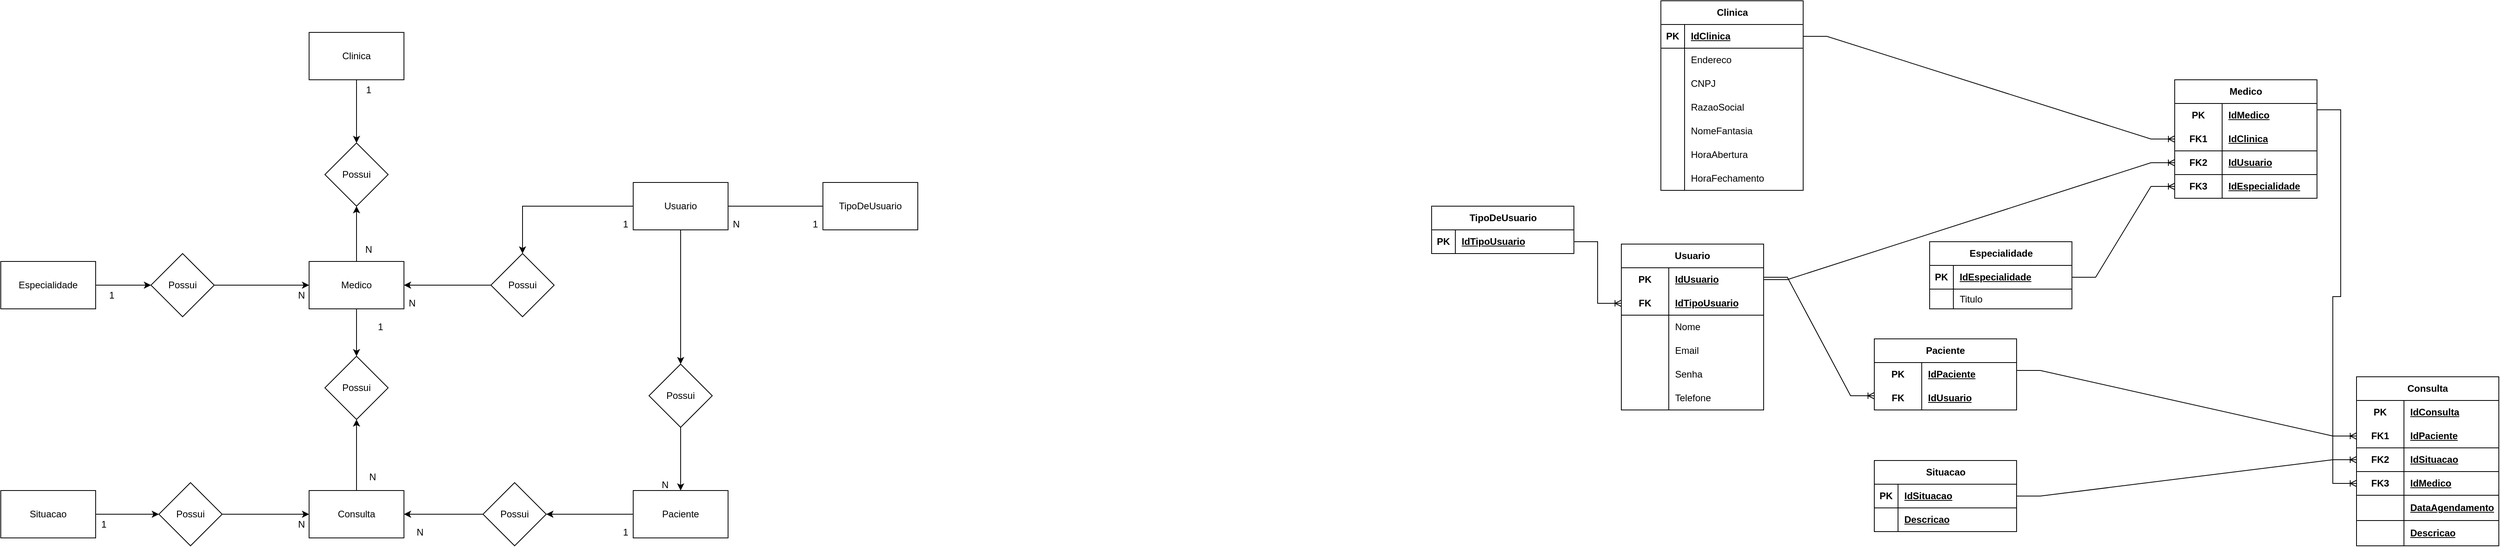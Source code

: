 <mxfile version="21.6.8" type="device">
  <diagram name="Página-1" id="VNXCp53UWridB91QBovh">
    <mxGraphModel dx="1687" dy="895" grid="1" gridSize="10" guides="1" tooltips="1" connect="1" arrows="1" fold="1" page="1" pageScale="1" pageWidth="827" pageHeight="1169" math="0" shadow="0">
      <root>
        <mxCell id="0" />
        <mxCell id="1" parent="0" />
        <mxCell id="LiAPjSz7Oa7GtezK7hAk-17" style="edgeStyle=orthogonalEdgeStyle;rounded=0;orthogonalLoop=1;jettySize=auto;html=1;" edge="1" parent="1" source="n6lKXKqL3dPFgMKUI4kF-1" target="LiAPjSz7Oa7GtezK7hAk-16">
          <mxGeometry relative="1" as="geometry" />
        </mxCell>
        <mxCell id="LiAPjSz7Oa7GtezK7hAk-52" value="" style="edgeStyle=orthogonalEdgeStyle;rounded=0;orthogonalLoop=1;jettySize=auto;html=1;" edge="1" parent="1" source="n6lKXKqL3dPFgMKUI4kF-1" target="LiAPjSz7Oa7GtezK7hAk-50">
          <mxGeometry relative="1" as="geometry" />
        </mxCell>
        <mxCell id="n6lKXKqL3dPFgMKUI4kF-1" value="Medico" style="rounded=0;whiteSpace=wrap;html=1;" parent="1" vertex="1">
          <mxGeometry x="390" y="350" width="120" height="60" as="geometry" />
        </mxCell>
        <mxCell id="LiAPjSz7Oa7GtezK7hAk-18" style="edgeStyle=orthogonalEdgeStyle;rounded=0;orthogonalLoop=1;jettySize=auto;html=1;entryX=0.5;entryY=1;entryDx=0;entryDy=0;" edge="1" parent="1" source="LiAPjSz7Oa7GtezK7hAk-1" target="LiAPjSz7Oa7GtezK7hAk-16">
          <mxGeometry relative="1" as="geometry" />
        </mxCell>
        <mxCell id="LiAPjSz7Oa7GtezK7hAk-1" value="Consulta" style="rounded=0;whiteSpace=wrap;html=1;" vertex="1" parent="1">
          <mxGeometry x="390" y="640" width="120" height="60" as="geometry" />
        </mxCell>
        <mxCell id="LiAPjSz7Oa7GtezK7hAk-33" style="edgeStyle=orthogonalEdgeStyle;rounded=0;orthogonalLoop=1;jettySize=auto;html=1;entryX=1;entryY=0.5;entryDx=0;entryDy=0;" edge="1" parent="1" source="LiAPjSz7Oa7GtezK7hAk-2" target="LiAPjSz7Oa7GtezK7hAk-32">
          <mxGeometry relative="1" as="geometry" />
        </mxCell>
        <mxCell id="LiAPjSz7Oa7GtezK7hAk-2" value="Paciente" style="rounded=0;whiteSpace=wrap;html=1;" vertex="1" parent="1">
          <mxGeometry x="800" y="640" width="120" height="60" as="geometry" />
        </mxCell>
        <mxCell id="LiAPjSz7Oa7GtezK7hAk-51" style="edgeStyle=orthogonalEdgeStyle;rounded=0;orthogonalLoop=1;jettySize=auto;html=1;" edge="1" parent="1" source="LiAPjSz7Oa7GtezK7hAk-11" target="LiAPjSz7Oa7GtezK7hAk-50">
          <mxGeometry relative="1" as="geometry" />
        </mxCell>
        <mxCell id="LiAPjSz7Oa7GtezK7hAk-11" value="Clinica" style="rounded=0;whiteSpace=wrap;html=1;" vertex="1" parent="1">
          <mxGeometry x="390" y="60" width="120" height="60" as="geometry" />
        </mxCell>
        <mxCell id="LiAPjSz7Oa7GtezK7hAk-36" value="" style="edgeStyle=orthogonalEdgeStyle;rounded=0;orthogonalLoop=1;jettySize=auto;html=1;" edge="1" parent="1" source="LiAPjSz7Oa7GtezK7hAk-12" target="LiAPjSz7Oa7GtezK7hAk-35">
          <mxGeometry relative="1" as="geometry" />
        </mxCell>
        <mxCell id="LiAPjSz7Oa7GtezK7hAk-43" style="edgeStyle=orthogonalEdgeStyle;rounded=0;orthogonalLoop=1;jettySize=auto;html=1;entryX=0.5;entryY=0;entryDx=0;entryDy=0;" edge="1" parent="1" source="LiAPjSz7Oa7GtezK7hAk-12" target="LiAPjSz7Oa7GtezK7hAk-41">
          <mxGeometry relative="1" as="geometry" />
        </mxCell>
        <mxCell id="LiAPjSz7Oa7GtezK7hAk-12" value="TipoDeUsuario" style="rounded=0;whiteSpace=wrap;html=1;" vertex="1" parent="1">
          <mxGeometry x="1040" y="250" width="120" height="60" as="geometry" />
        </mxCell>
        <mxCell id="LiAPjSz7Oa7GtezK7hAk-16" value="Possui" style="rhombus;whiteSpace=wrap;html=1;" vertex="1" parent="1">
          <mxGeometry x="410" y="470" width="80" height="80" as="geometry" />
        </mxCell>
        <mxCell id="LiAPjSz7Oa7GtezK7hAk-24" value="1" style="text;html=1;align=center;verticalAlign=middle;resizable=0;points=[];autosize=1;strokeColor=none;fillColor=none;" vertex="1" parent="1">
          <mxGeometry x="465" y="418" width="30" height="30" as="geometry" />
        </mxCell>
        <mxCell id="LiAPjSz7Oa7GtezK7hAk-25" value="N" style="text;html=1;align=center;verticalAlign=middle;resizable=0;points=[];autosize=1;strokeColor=none;fillColor=none;" vertex="1" parent="1">
          <mxGeometry x="455" y="608" width="30" height="30" as="geometry" />
        </mxCell>
        <mxCell id="LiAPjSz7Oa7GtezK7hAk-34" style="edgeStyle=orthogonalEdgeStyle;rounded=0;orthogonalLoop=1;jettySize=auto;html=1;entryX=1;entryY=0.5;entryDx=0;entryDy=0;" edge="1" parent="1" source="LiAPjSz7Oa7GtezK7hAk-32" target="LiAPjSz7Oa7GtezK7hAk-1">
          <mxGeometry relative="1" as="geometry" />
        </mxCell>
        <mxCell id="LiAPjSz7Oa7GtezK7hAk-32" value="Possui" style="rhombus;whiteSpace=wrap;html=1;" vertex="1" parent="1">
          <mxGeometry x="610" y="630" width="80" height="80" as="geometry" />
        </mxCell>
        <mxCell id="LiAPjSz7Oa7GtezK7hAk-37" value="" style="edgeStyle=orthogonalEdgeStyle;rounded=0;orthogonalLoop=1;jettySize=auto;html=1;" edge="1" parent="1" source="LiAPjSz7Oa7GtezK7hAk-35" target="n6lKXKqL3dPFgMKUI4kF-1">
          <mxGeometry relative="1" as="geometry" />
        </mxCell>
        <mxCell id="LiAPjSz7Oa7GtezK7hAk-35" value="Possui" style="rhombus;whiteSpace=wrap;html=1;" vertex="1" parent="1">
          <mxGeometry x="620" y="340" width="80" height="80" as="geometry" />
        </mxCell>
        <mxCell id="LiAPjSz7Oa7GtezK7hAk-39" value="N" style="text;html=1;align=center;verticalAlign=middle;resizable=0;points=[];autosize=1;strokeColor=none;fillColor=none;" vertex="1" parent="1">
          <mxGeometry x="505" y="388" width="30" height="30" as="geometry" />
        </mxCell>
        <mxCell id="LiAPjSz7Oa7GtezK7hAk-42" style="edgeStyle=orthogonalEdgeStyle;rounded=0;orthogonalLoop=1;jettySize=auto;html=1;" edge="1" parent="1" source="LiAPjSz7Oa7GtezK7hAk-41" target="LiAPjSz7Oa7GtezK7hAk-2">
          <mxGeometry relative="1" as="geometry" />
        </mxCell>
        <mxCell id="LiAPjSz7Oa7GtezK7hAk-41" value="Possui" style="rhombus;whiteSpace=wrap;html=1;" vertex="1" parent="1">
          <mxGeometry x="820" y="480" width="80" height="80" as="geometry" />
        </mxCell>
        <mxCell id="LiAPjSz7Oa7GtezK7hAk-45" value="N" style="text;html=1;align=center;verticalAlign=middle;resizable=0;points=[];autosize=1;strokeColor=none;fillColor=none;" vertex="1" parent="1">
          <mxGeometry x="825" y="618" width="30" height="30" as="geometry" />
        </mxCell>
        <mxCell id="LiAPjSz7Oa7GtezK7hAk-50" value="Possui" style="rhombus;whiteSpace=wrap;html=1;" vertex="1" parent="1">
          <mxGeometry x="410" y="200" width="80" height="80" as="geometry" />
        </mxCell>
        <mxCell id="LiAPjSz7Oa7GtezK7hAk-53" value="1" style="text;html=1;align=center;verticalAlign=middle;resizable=0;points=[];autosize=1;strokeColor=none;fillColor=none;" vertex="1" parent="1">
          <mxGeometry x="450" y="118" width="30" height="30" as="geometry" />
        </mxCell>
        <mxCell id="LiAPjSz7Oa7GtezK7hAk-54" value="N" style="text;html=1;align=center;verticalAlign=middle;resizable=0;points=[];autosize=1;strokeColor=none;fillColor=none;" vertex="1" parent="1">
          <mxGeometry x="450" y="320" width="30" height="30" as="geometry" />
        </mxCell>
        <mxCell id="LiAPjSz7Oa7GtezK7hAk-55" value="Usuario" style="rounded=0;whiteSpace=wrap;html=1;" vertex="1" parent="1">
          <mxGeometry x="800" y="250" width="120" height="60" as="geometry" />
        </mxCell>
        <mxCell id="LiAPjSz7Oa7GtezK7hAk-56" value="1" style="text;html=1;align=center;verticalAlign=middle;resizable=0;points=[];autosize=1;strokeColor=none;fillColor=none;" vertex="1" parent="1">
          <mxGeometry x="775" y="288" width="30" height="30" as="geometry" />
        </mxCell>
        <mxCell id="LiAPjSz7Oa7GtezK7hAk-57" value="1" style="text;html=1;align=center;verticalAlign=middle;resizable=0;points=[];autosize=1;strokeColor=none;fillColor=none;" vertex="1" parent="1">
          <mxGeometry x="1015" y="288" width="30" height="30" as="geometry" />
        </mxCell>
        <mxCell id="LiAPjSz7Oa7GtezK7hAk-58" value="N" style="text;html=1;align=center;verticalAlign=middle;resizable=0;points=[];autosize=1;strokeColor=none;fillColor=none;" vertex="1" parent="1">
          <mxGeometry x="915" y="288" width="30" height="30" as="geometry" />
        </mxCell>
        <mxCell id="LiAPjSz7Oa7GtezK7hAk-59" value="Clinica" style="shape=table;startSize=30;container=1;collapsible=1;childLayout=tableLayout;fixedRows=1;rowLines=0;fontStyle=1;align=center;resizeLast=1;html=1;" vertex="1" parent="1">
          <mxGeometry x="2100" y="20" width="180" height="240" as="geometry" />
        </mxCell>
        <mxCell id="LiAPjSz7Oa7GtezK7hAk-60" value="" style="shape=tableRow;horizontal=0;startSize=0;swimlaneHead=0;swimlaneBody=0;fillColor=none;collapsible=0;dropTarget=0;points=[[0,0.5],[1,0.5]];portConstraint=eastwest;top=0;left=0;right=0;bottom=1;" vertex="1" parent="LiAPjSz7Oa7GtezK7hAk-59">
          <mxGeometry y="30" width="180" height="30" as="geometry" />
        </mxCell>
        <mxCell id="LiAPjSz7Oa7GtezK7hAk-61" value="PK" style="shape=partialRectangle;connectable=0;fillColor=none;top=0;left=0;bottom=0;right=0;fontStyle=1;overflow=hidden;whiteSpace=wrap;html=1;" vertex="1" parent="LiAPjSz7Oa7GtezK7hAk-60">
          <mxGeometry width="30" height="30" as="geometry">
            <mxRectangle width="30" height="30" as="alternateBounds" />
          </mxGeometry>
        </mxCell>
        <mxCell id="LiAPjSz7Oa7GtezK7hAk-62" value="IdClinica" style="shape=partialRectangle;connectable=0;fillColor=none;top=0;left=0;bottom=0;right=0;align=left;spacingLeft=6;fontStyle=5;overflow=hidden;whiteSpace=wrap;html=1;" vertex="1" parent="LiAPjSz7Oa7GtezK7hAk-60">
          <mxGeometry x="30" width="150" height="30" as="geometry">
            <mxRectangle width="150" height="30" as="alternateBounds" />
          </mxGeometry>
        </mxCell>
        <mxCell id="LiAPjSz7Oa7GtezK7hAk-63" value="" style="shape=tableRow;horizontal=0;startSize=0;swimlaneHead=0;swimlaneBody=0;fillColor=none;collapsible=0;dropTarget=0;points=[[0,0.5],[1,0.5]];portConstraint=eastwest;top=0;left=0;right=0;bottom=0;" vertex="1" parent="LiAPjSz7Oa7GtezK7hAk-59">
          <mxGeometry y="60" width="180" height="30" as="geometry" />
        </mxCell>
        <mxCell id="LiAPjSz7Oa7GtezK7hAk-64" value="" style="shape=partialRectangle;connectable=0;fillColor=none;top=0;left=0;bottom=0;right=0;editable=1;overflow=hidden;whiteSpace=wrap;html=1;" vertex="1" parent="LiAPjSz7Oa7GtezK7hAk-63">
          <mxGeometry width="30" height="30" as="geometry">
            <mxRectangle width="30" height="30" as="alternateBounds" />
          </mxGeometry>
        </mxCell>
        <mxCell id="LiAPjSz7Oa7GtezK7hAk-65" value="Endereco" style="shape=partialRectangle;connectable=0;fillColor=none;top=0;left=0;bottom=0;right=0;align=left;spacingLeft=6;overflow=hidden;whiteSpace=wrap;html=1;" vertex="1" parent="LiAPjSz7Oa7GtezK7hAk-63">
          <mxGeometry x="30" width="150" height="30" as="geometry">
            <mxRectangle width="150" height="30" as="alternateBounds" />
          </mxGeometry>
        </mxCell>
        <mxCell id="LiAPjSz7Oa7GtezK7hAk-66" value="" style="shape=tableRow;horizontal=0;startSize=0;swimlaneHead=0;swimlaneBody=0;fillColor=none;collapsible=0;dropTarget=0;points=[[0,0.5],[1,0.5]];portConstraint=eastwest;top=0;left=0;right=0;bottom=0;" vertex="1" parent="LiAPjSz7Oa7GtezK7hAk-59">
          <mxGeometry y="90" width="180" height="30" as="geometry" />
        </mxCell>
        <mxCell id="LiAPjSz7Oa7GtezK7hAk-67" value="" style="shape=partialRectangle;connectable=0;fillColor=none;top=0;left=0;bottom=0;right=0;editable=1;overflow=hidden;whiteSpace=wrap;html=1;" vertex="1" parent="LiAPjSz7Oa7GtezK7hAk-66">
          <mxGeometry width="30" height="30" as="geometry">
            <mxRectangle width="30" height="30" as="alternateBounds" />
          </mxGeometry>
        </mxCell>
        <mxCell id="LiAPjSz7Oa7GtezK7hAk-68" value="CNPJ" style="shape=partialRectangle;connectable=0;fillColor=none;top=0;left=0;bottom=0;right=0;align=left;spacingLeft=6;overflow=hidden;whiteSpace=wrap;html=1;" vertex="1" parent="LiAPjSz7Oa7GtezK7hAk-66">
          <mxGeometry x="30" width="150" height="30" as="geometry">
            <mxRectangle width="150" height="30" as="alternateBounds" />
          </mxGeometry>
        </mxCell>
        <mxCell id="LiAPjSz7Oa7GtezK7hAk-69" value="" style="shape=tableRow;horizontal=0;startSize=0;swimlaneHead=0;swimlaneBody=0;fillColor=none;collapsible=0;dropTarget=0;points=[[0,0.5],[1,0.5]];portConstraint=eastwest;top=0;left=0;right=0;bottom=0;" vertex="1" parent="LiAPjSz7Oa7GtezK7hAk-59">
          <mxGeometry y="120" width="180" height="30" as="geometry" />
        </mxCell>
        <mxCell id="LiAPjSz7Oa7GtezK7hAk-70" value="" style="shape=partialRectangle;connectable=0;fillColor=none;top=0;left=0;bottom=0;right=0;editable=1;overflow=hidden;whiteSpace=wrap;html=1;" vertex="1" parent="LiAPjSz7Oa7GtezK7hAk-69">
          <mxGeometry width="30" height="30" as="geometry">
            <mxRectangle width="30" height="30" as="alternateBounds" />
          </mxGeometry>
        </mxCell>
        <mxCell id="LiAPjSz7Oa7GtezK7hAk-71" value="RazaoSocial" style="shape=partialRectangle;connectable=0;fillColor=none;top=0;left=0;bottom=0;right=0;align=left;spacingLeft=6;overflow=hidden;whiteSpace=wrap;html=1;" vertex="1" parent="LiAPjSz7Oa7GtezK7hAk-69">
          <mxGeometry x="30" width="150" height="30" as="geometry">
            <mxRectangle width="150" height="30" as="alternateBounds" />
          </mxGeometry>
        </mxCell>
        <mxCell id="LiAPjSz7Oa7GtezK7hAk-72" style="shape=tableRow;horizontal=0;startSize=0;swimlaneHead=0;swimlaneBody=0;fillColor=none;collapsible=0;dropTarget=0;points=[[0,0.5],[1,0.5]];portConstraint=eastwest;top=0;left=0;right=0;bottom=0;" vertex="1" parent="LiAPjSz7Oa7GtezK7hAk-59">
          <mxGeometry y="150" width="180" height="30" as="geometry" />
        </mxCell>
        <mxCell id="LiAPjSz7Oa7GtezK7hAk-73" style="shape=partialRectangle;connectable=0;fillColor=none;top=0;left=0;bottom=0;right=0;editable=1;overflow=hidden;whiteSpace=wrap;html=1;" vertex="1" parent="LiAPjSz7Oa7GtezK7hAk-72">
          <mxGeometry width="30" height="30" as="geometry">
            <mxRectangle width="30" height="30" as="alternateBounds" />
          </mxGeometry>
        </mxCell>
        <mxCell id="LiAPjSz7Oa7GtezK7hAk-74" value="NomeFantasia" style="shape=partialRectangle;connectable=0;fillColor=none;top=0;left=0;bottom=0;right=0;align=left;spacingLeft=6;overflow=hidden;whiteSpace=wrap;html=1;" vertex="1" parent="LiAPjSz7Oa7GtezK7hAk-72">
          <mxGeometry x="30" width="150" height="30" as="geometry">
            <mxRectangle width="150" height="30" as="alternateBounds" />
          </mxGeometry>
        </mxCell>
        <mxCell id="LiAPjSz7Oa7GtezK7hAk-141" style="shape=tableRow;horizontal=0;startSize=0;swimlaneHead=0;swimlaneBody=0;fillColor=none;collapsible=0;dropTarget=0;points=[[0,0.5],[1,0.5]];portConstraint=eastwest;top=0;left=0;right=0;bottom=0;" vertex="1" parent="LiAPjSz7Oa7GtezK7hAk-59">
          <mxGeometry y="180" width="180" height="30" as="geometry" />
        </mxCell>
        <mxCell id="LiAPjSz7Oa7GtezK7hAk-142" style="shape=partialRectangle;connectable=0;fillColor=none;top=0;left=0;bottom=0;right=0;editable=1;overflow=hidden;whiteSpace=wrap;html=1;" vertex="1" parent="LiAPjSz7Oa7GtezK7hAk-141">
          <mxGeometry width="30" height="30" as="geometry">
            <mxRectangle width="30" height="30" as="alternateBounds" />
          </mxGeometry>
        </mxCell>
        <mxCell id="LiAPjSz7Oa7GtezK7hAk-143" value="HoraAbertura" style="shape=partialRectangle;connectable=0;fillColor=none;top=0;left=0;bottom=0;right=0;align=left;spacingLeft=6;overflow=hidden;whiteSpace=wrap;html=1;" vertex="1" parent="LiAPjSz7Oa7GtezK7hAk-141">
          <mxGeometry x="30" width="150" height="30" as="geometry">
            <mxRectangle width="150" height="30" as="alternateBounds" />
          </mxGeometry>
        </mxCell>
        <mxCell id="LiAPjSz7Oa7GtezK7hAk-144" style="shape=tableRow;horizontal=0;startSize=0;swimlaneHead=0;swimlaneBody=0;fillColor=none;collapsible=0;dropTarget=0;points=[[0,0.5],[1,0.5]];portConstraint=eastwest;top=0;left=0;right=0;bottom=0;" vertex="1" parent="LiAPjSz7Oa7GtezK7hAk-59">
          <mxGeometry y="210" width="180" height="30" as="geometry" />
        </mxCell>
        <mxCell id="LiAPjSz7Oa7GtezK7hAk-145" style="shape=partialRectangle;connectable=0;fillColor=none;top=0;left=0;bottom=0;right=0;editable=1;overflow=hidden;whiteSpace=wrap;html=1;" vertex="1" parent="LiAPjSz7Oa7GtezK7hAk-144">
          <mxGeometry width="30" height="30" as="geometry">
            <mxRectangle width="30" height="30" as="alternateBounds" />
          </mxGeometry>
        </mxCell>
        <mxCell id="LiAPjSz7Oa7GtezK7hAk-146" value="HoraFechamento" style="shape=partialRectangle;connectable=0;fillColor=none;top=0;left=0;bottom=0;right=0;align=left;spacingLeft=6;overflow=hidden;whiteSpace=wrap;html=1;" vertex="1" parent="LiAPjSz7Oa7GtezK7hAk-144">
          <mxGeometry x="30" width="150" height="30" as="geometry">
            <mxRectangle width="150" height="30" as="alternateBounds" />
          </mxGeometry>
        </mxCell>
        <mxCell id="LiAPjSz7Oa7GtezK7hAk-75" value="" style="edgeStyle=entityRelationEdgeStyle;fontSize=12;html=1;endArrow=ERoneToMany;rounded=0;entryX=0;entryY=0.5;entryDx=0;entryDy=0;exitX=1;exitY=0.5;exitDx=0;exitDy=0;" edge="1" parent="1" source="LiAPjSz7Oa7GtezK7hAk-60" target="LiAPjSz7Oa7GtezK7hAk-93">
          <mxGeometry width="100" height="100" relative="1" as="geometry">
            <mxPoint x="2270" y="290" as="sourcePoint" />
            <mxPoint x="2370" y="190" as="targetPoint" />
          </mxGeometry>
        </mxCell>
        <mxCell id="LiAPjSz7Oa7GtezK7hAk-89" value="Medico" style="shape=table;startSize=30;container=1;collapsible=1;childLayout=tableLayout;fixedRows=1;rowLines=0;fontStyle=1;align=center;resizeLast=1;html=1;whiteSpace=wrap;" vertex="1" parent="1">
          <mxGeometry x="2750" y="120" width="180" height="150" as="geometry" />
        </mxCell>
        <mxCell id="LiAPjSz7Oa7GtezK7hAk-90" value="" style="shape=tableRow;horizontal=0;startSize=0;swimlaneHead=0;swimlaneBody=0;fillColor=none;collapsible=0;dropTarget=0;points=[[0,0.5],[1,0.5]];portConstraint=eastwest;top=0;left=0;right=0;bottom=0;html=1;" vertex="1" parent="LiAPjSz7Oa7GtezK7hAk-89">
          <mxGeometry y="30" width="180" height="30" as="geometry" />
        </mxCell>
        <mxCell id="LiAPjSz7Oa7GtezK7hAk-91" value="PK" style="shape=partialRectangle;connectable=0;fillColor=none;top=0;left=0;bottom=0;right=0;fontStyle=1;overflow=hidden;html=1;whiteSpace=wrap;" vertex="1" parent="LiAPjSz7Oa7GtezK7hAk-90">
          <mxGeometry width="60" height="30" as="geometry">
            <mxRectangle width="60" height="30" as="alternateBounds" />
          </mxGeometry>
        </mxCell>
        <mxCell id="LiAPjSz7Oa7GtezK7hAk-92" value="IdMedico" style="shape=partialRectangle;connectable=0;fillColor=none;top=0;left=0;bottom=0;right=0;align=left;spacingLeft=6;fontStyle=5;overflow=hidden;html=1;whiteSpace=wrap;" vertex="1" parent="LiAPjSz7Oa7GtezK7hAk-90">
          <mxGeometry x="60" width="120" height="30" as="geometry">
            <mxRectangle width="120" height="30" as="alternateBounds" />
          </mxGeometry>
        </mxCell>
        <mxCell id="LiAPjSz7Oa7GtezK7hAk-93" value="" style="shape=tableRow;horizontal=0;startSize=0;swimlaneHead=0;swimlaneBody=0;fillColor=none;collapsible=0;dropTarget=0;points=[[0,0.5],[1,0.5]];portConstraint=eastwest;top=0;left=0;right=0;bottom=1;html=1;" vertex="1" parent="LiAPjSz7Oa7GtezK7hAk-89">
          <mxGeometry y="60" width="180" height="30" as="geometry" />
        </mxCell>
        <mxCell id="LiAPjSz7Oa7GtezK7hAk-94" value="FK1" style="shape=partialRectangle;connectable=0;fillColor=none;top=0;left=0;bottom=0;right=0;fontStyle=1;overflow=hidden;html=1;whiteSpace=wrap;" vertex="1" parent="LiAPjSz7Oa7GtezK7hAk-93">
          <mxGeometry width="60" height="30" as="geometry">
            <mxRectangle width="60" height="30" as="alternateBounds" />
          </mxGeometry>
        </mxCell>
        <mxCell id="LiAPjSz7Oa7GtezK7hAk-95" value="IdClinica" style="shape=partialRectangle;connectable=0;fillColor=none;top=0;left=0;bottom=0;right=0;align=left;spacingLeft=6;fontStyle=5;overflow=hidden;html=1;whiteSpace=wrap;" vertex="1" parent="LiAPjSz7Oa7GtezK7hAk-93">
          <mxGeometry x="60" width="120" height="30" as="geometry">
            <mxRectangle width="120" height="30" as="alternateBounds" />
          </mxGeometry>
        </mxCell>
        <mxCell id="LiAPjSz7Oa7GtezK7hAk-153" style="shape=tableRow;horizontal=0;startSize=0;swimlaneHead=0;swimlaneBody=0;fillColor=none;collapsible=0;dropTarget=0;points=[[0,0.5],[1,0.5]];portConstraint=eastwest;top=0;left=0;right=0;bottom=1;html=1;" vertex="1" parent="LiAPjSz7Oa7GtezK7hAk-89">
          <mxGeometry y="90" width="180" height="30" as="geometry" />
        </mxCell>
        <mxCell id="LiAPjSz7Oa7GtezK7hAk-154" value="FK2" style="shape=partialRectangle;connectable=0;fillColor=none;top=0;left=0;bottom=0;right=0;fontStyle=1;overflow=hidden;html=1;whiteSpace=wrap;" vertex="1" parent="LiAPjSz7Oa7GtezK7hAk-153">
          <mxGeometry width="60" height="30" as="geometry">
            <mxRectangle width="60" height="30" as="alternateBounds" />
          </mxGeometry>
        </mxCell>
        <mxCell id="LiAPjSz7Oa7GtezK7hAk-155" value="IdUsuario" style="shape=partialRectangle;connectable=0;fillColor=none;top=0;left=0;bottom=0;right=0;align=left;spacingLeft=6;fontStyle=5;overflow=hidden;html=1;whiteSpace=wrap;" vertex="1" parent="LiAPjSz7Oa7GtezK7hAk-153">
          <mxGeometry x="60" width="120" height="30" as="geometry">
            <mxRectangle width="120" height="30" as="alternateBounds" />
          </mxGeometry>
        </mxCell>
        <mxCell id="LiAPjSz7Oa7GtezK7hAk-196" style="shape=tableRow;horizontal=0;startSize=0;swimlaneHead=0;swimlaneBody=0;fillColor=none;collapsible=0;dropTarget=0;points=[[0,0.5],[1,0.5]];portConstraint=eastwest;top=0;left=0;right=0;bottom=1;html=1;" vertex="1" parent="LiAPjSz7Oa7GtezK7hAk-89">
          <mxGeometry y="120" width="180" height="30" as="geometry" />
        </mxCell>
        <mxCell id="LiAPjSz7Oa7GtezK7hAk-197" value="FK3" style="shape=partialRectangle;connectable=0;fillColor=none;top=0;left=0;bottom=0;right=0;fontStyle=1;overflow=hidden;html=1;whiteSpace=wrap;" vertex="1" parent="LiAPjSz7Oa7GtezK7hAk-196">
          <mxGeometry width="60" height="30" as="geometry">
            <mxRectangle width="60" height="30" as="alternateBounds" />
          </mxGeometry>
        </mxCell>
        <mxCell id="LiAPjSz7Oa7GtezK7hAk-198" value="IdEspecialidade" style="shape=partialRectangle;connectable=0;fillColor=none;top=0;left=0;bottom=0;right=0;align=left;spacingLeft=6;fontStyle=5;overflow=hidden;html=1;whiteSpace=wrap;" vertex="1" parent="LiAPjSz7Oa7GtezK7hAk-196">
          <mxGeometry x="60" width="120" height="30" as="geometry">
            <mxRectangle width="120" height="30" as="alternateBounds" />
          </mxGeometry>
        </mxCell>
        <mxCell id="LiAPjSz7Oa7GtezK7hAk-105" style="edgeStyle=orthogonalEdgeStyle;rounded=0;orthogonalLoop=1;jettySize=auto;html=1;" edge="1" parent="1" source="LiAPjSz7Oa7GtezK7hAk-103" target="LiAPjSz7Oa7GtezK7hAk-104">
          <mxGeometry relative="1" as="geometry" />
        </mxCell>
        <mxCell id="LiAPjSz7Oa7GtezK7hAk-103" value="Especialidade" style="rounded=0;whiteSpace=wrap;html=1;" vertex="1" parent="1">
          <mxGeometry y="350" width="120" height="60" as="geometry" />
        </mxCell>
        <mxCell id="LiAPjSz7Oa7GtezK7hAk-106" style="edgeStyle=orthogonalEdgeStyle;rounded=0;orthogonalLoop=1;jettySize=auto;html=1;" edge="1" parent="1" source="LiAPjSz7Oa7GtezK7hAk-104" target="n6lKXKqL3dPFgMKUI4kF-1">
          <mxGeometry relative="1" as="geometry" />
        </mxCell>
        <mxCell id="LiAPjSz7Oa7GtezK7hAk-104" value="Possui" style="rhombus;whiteSpace=wrap;html=1;" vertex="1" parent="1">
          <mxGeometry x="190" y="340" width="80" height="80" as="geometry" />
        </mxCell>
        <mxCell id="LiAPjSz7Oa7GtezK7hAk-107" value="1" style="text;html=1;align=center;verticalAlign=middle;resizable=0;points=[];autosize=1;strokeColor=none;fillColor=none;" vertex="1" parent="1">
          <mxGeometry x="125" y="378" width="30" height="30" as="geometry" />
        </mxCell>
        <mxCell id="LiAPjSz7Oa7GtezK7hAk-108" value="N" style="text;html=1;align=center;verticalAlign=middle;resizable=0;points=[];autosize=1;strokeColor=none;fillColor=none;" vertex="1" parent="1">
          <mxGeometry x="365" y="378" width="30" height="30" as="geometry" />
        </mxCell>
        <mxCell id="LiAPjSz7Oa7GtezK7hAk-111" style="edgeStyle=orthogonalEdgeStyle;rounded=0;orthogonalLoop=1;jettySize=auto;html=1;" edge="1" parent="1" source="LiAPjSz7Oa7GtezK7hAk-109" target="LiAPjSz7Oa7GtezK7hAk-110">
          <mxGeometry relative="1" as="geometry" />
        </mxCell>
        <mxCell id="LiAPjSz7Oa7GtezK7hAk-109" value="Situacao" style="rounded=0;whiteSpace=wrap;html=1;" vertex="1" parent="1">
          <mxGeometry y="640" width="120" height="60" as="geometry" />
        </mxCell>
        <mxCell id="LiAPjSz7Oa7GtezK7hAk-112" style="edgeStyle=orthogonalEdgeStyle;rounded=0;orthogonalLoop=1;jettySize=auto;html=1;" edge="1" parent="1" source="LiAPjSz7Oa7GtezK7hAk-110" target="LiAPjSz7Oa7GtezK7hAk-1">
          <mxGeometry relative="1" as="geometry" />
        </mxCell>
        <mxCell id="LiAPjSz7Oa7GtezK7hAk-110" value="Possui" style="rhombus;whiteSpace=wrap;html=1;" vertex="1" parent="1">
          <mxGeometry x="200" y="630" width="80" height="80" as="geometry" />
        </mxCell>
        <mxCell id="LiAPjSz7Oa7GtezK7hAk-113" value="N" style="text;html=1;align=center;verticalAlign=middle;resizable=0;points=[];autosize=1;strokeColor=none;fillColor=none;" vertex="1" parent="1">
          <mxGeometry x="365" y="668" width="30" height="30" as="geometry" />
        </mxCell>
        <mxCell id="LiAPjSz7Oa7GtezK7hAk-114" value="1" style="text;html=1;align=center;verticalAlign=middle;resizable=0;points=[];autosize=1;strokeColor=none;fillColor=none;" vertex="1" parent="1">
          <mxGeometry x="115" y="668" width="30" height="30" as="geometry" />
        </mxCell>
        <mxCell id="LiAPjSz7Oa7GtezK7hAk-115" value="TipoDeUsuario" style="shape=table;startSize=30;container=1;collapsible=1;childLayout=tableLayout;fixedRows=1;rowLines=0;fontStyle=1;align=center;resizeLast=1;html=1;" vertex="1" parent="1">
          <mxGeometry x="1810" y="280" width="180" height="60" as="geometry" />
        </mxCell>
        <mxCell id="LiAPjSz7Oa7GtezK7hAk-116" value="" style="shape=tableRow;horizontal=0;startSize=0;swimlaneHead=0;swimlaneBody=0;fillColor=none;collapsible=0;dropTarget=0;points=[[0,0.5],[1,0.5]];portConstraint=eastwest;top=0;left=0;right=0;bottom=1;" vertex="1" parent="LiAPjSz7Oa7GtezK7hAk-115">
          <mxGeometry y="30" width="180" height="30" as="geometry" />
        </mxCell>
        <mxCell id="LiAPjSz7Oa7GtezK7hAk-117" value="PK" style="shape=partialRectangle;connectable=0;fillColor=none;top=0;left=0;bottom=0;right=0;fontStyle=1;overflow=hidden;whiteSpace=wrap;html=1;" vertex="1" parent="LiAPjSz7Oa7GtezK7hAk-116">
          <mxGeometry width="30" height="30" as="geometry">
            <mxRectangle width="30" height="30" as="alternateBounds" />
          </mxGeometry>
        </mxCell>
        <mxCell id="LiAPjSz7Oa7GtezK7hAk-118" value="IdTipoUsuario" style="shape=partialRectangle;connectable=0;fillColor=none;top=0;left=0;bottom=0;right=0;align=left;spacingLeft=6;fontStyle=5;overflow=hidden;whiteSpace=wrap;html=1;" vertex="1" parent="LiAPjSz7Oa7GtezK7hAk-116">
          <mxGeometry x="30" width="150" height="30" as="geometry">
            <mxRectangle width="150" height="30" as="alternateBounds" />
          </mxGeometry>
        </mxCell>
        <mxCell id="LiAPjSz7Oa7GtezK7hAk-128" value="Usuario" style="shape=table;startSize=30;container=1;collapsible=1;childLayout=tableLayout;fixedRows=1;rowLines=0;fontStyle=1;align=center;resizeLast=1;html=1;whiteSpace=wrap;" vertex="1" parent="1">
          <mxGeometry x="2050" y="328" width="180" height="210" as="geometry" />
        </mxCell>
        <mxCell id="LiAPjSz7Oa7GtezK7hAk-129" value="" style="shape=tableRow;horizontal=0;startSize=0;swimlaneHead=0;swimlaneBody=0;fillColor=none;collapsible=0;dropTarget=0;points=[[0,0.5],[1,0.5]];portConstraint=eastwest;top=0;left=0;right=0;bottom=0;html=1;" vertex="1" parent="LiAPjSz7Oa7GtezK7hAk-128">
          <mxGeometry y="30" width="180" height="30" as="geometry" />
        </mxCell>
        <mxCell id="LiAPjSz7Oa7GtezK7hAk-130" value="PK" style="shape=partialRectangle;connectable=0;fillColor=none;top=0;left=0;bottom=0;right=0;fontStyle=1;overflow=hidden;html=1;whiteSpace=wrap;" vertex="1" parent="LiAPjSz7Oa7GtezK7hAk-129">
          <mxGeometry width="60" height="30" as="geometry">
            <mxRectangle width="60" height="30" as="alternateBounds" />
          </mxGeometry>
        </mxCell>
        <mxCell id="LiAPjSz7Oa7GtezK7hAk-131" value="IdUsuario" style="shape=partialRectangle;connectable=0;fillColor=none;top=0;left=0;bottom=0;right=0;align=left;spacingLeft=6;fontStyle=5;overflow=hidden;html=1;whiteSpace=wrap;" vertex="1" parent="LiAPjSz7Oa7GtezK7hAk-129">
          <mxGeometry x="60" width="120" height="30" as="geometry">
            <mxRectangle width="120" height="30" as="alternateBounds" />
          </mxGeometry>
        </mxCell>
        <mxCell id="LiAPjSz7Oa7GtezK7hAk-132" value="" style="shape=tableRow;horizontal=0;startSize=0;swimlaneHead=0;swimlaneBody=0;fillColor=none;collapsible=0;dropTarget=0;points=[[0,0.5],[1,0.5]];portConstraint=eastwest;top=0;left=0;right=0;bottom=1;html=1;" vertex="1" parent="LiAPjSz7Oa7GtezK7hAk-128">
          <mxGeometry y="60" width="180" height="30" as="geometry" />
        </mxCell>
        <mxCell id="LiAPjSz7Oa7GtezK7hAk-133" value="FK" style="shape=partialRectangle;connectable=0;fillColor=none;top=0;left=0;bottom=0;right=0;fontStyle=1;overflow=hidden;html=1;whiteSpace=wrap;" vertex="1" parent="LiAPjSz7Oa7GtezK7hAk-132">
          <mxGeometry width="60" height="30" as="geometry">
            <mxRectangle width="60" height="30" as="alternateBounds" />
          </mxGeometry>
        </mxCell>
        <mxCell id="LiAPjSz7Oa7GtezK7hAk-134" value="IdTipoUsuario" style="shape=partialRectangle;connectable=0;fillColor=none;top=0;left=0;bottom=0;right=0;align=left;spacingLeft=6;fontStyle=5;overflow=hidden;html=1;whiteSpace=wrap;" vertex="1" parent="LiAPjSz7Oa7GtezK7hAk-132">
          <mxGeometry x="60" width="120" height="30" as="geometry">
            <mxRectangle width="120" height="30" as="alternateBounds" />
          </mxGeometry>
        </mxCell>
        <mxCell id="LiAPjSz7Oa7GtezK7hAk-135" value="" style="shape=tableRow;horizontal=0;startSize=0;swimlaneHead=0;swimlaneBody=0;fillColor=none;collapsible=0;dropTarget=0;points=[[0,0.5],[1,0.5]];portConstraint=eastwest;top=0;left=0;right=0;bottom=0;html=1;" vertex="1" parent="LiAPjSz7Oa7GtezK7hAk-128">
          <mxGeometry y="90" width="180" height="30" as="geometry" />
        </mxCell>
        <mxCell id="LiAPjSz7Oa7GtezK7hAk-136" value="" style="shape=partialRectangle;connectable=0;fillColor=none;top=0;left=0;bottom=0;right=0;editable=1;overflow=hidden;html=1;whiteSpace=wrap;" vertex="1" parent="LiAPjSz7Oa7GtezK7hAk-135">
          <mxGeometry width="60" height="30" as="geometry">
            <mxRectangle width="60" height="30" as="alternateBounds" />
          </mxGeometry>
        </mxCell>
        <mxCell id="LiAPjSz7Oa7GtezK7hAk-137" value="Nome" style="shape=partialRectangle;connectable=0;fillColor=none;top=0;left=0;bottom=0;right=0;align=left;spacingLeft=6;overflow=hidden;html=1;whiteSpace=wrap;" vertex="1" parent="LiAPjSz7Oa7GtezK7hAk-135">
          <mxGeometry x="60" width="120" height="30" as="geometry">
            <mxRectangle width="120" height="30" as="alternateBounds" />
          </mxGeometry>
        </mxCell>
        <mxCell id="LiAPjSz7Oa7GtezK7hAk-266" style="shape=tableRow;horizontal=0;startSize=0;swimlaneHead=0;swimlaneBody=0;fillColor=none;collapsible=0;dropTarget=0;points=[[0,0.5],[1,0.5]];portConstraint=eastwest;top=0;left=0;right=0;bottom=0;html=1;" vertex="1" parent="LiAPjSz7Oa7GtezK7hAk-128">
          <mxGeometry y="120" width="180" height="30" as="geometry" />
        </mxCell>
        <mxCell id="LiAPjSz7Oa7GtezK7hAk-267" style="shape=partialRectangle;connectable=0;fillColor=none;top=0;left=0;bottom=0;right=0;editable=1;overflow=hidden;html=1;whiteSpace=wrap;" vertex="1" parent="LiAPjSz7Oa7GtezK7hAk-266">
          <mxGeometry width="60" height="30" as="geometry">
            <mxRectangle width="60" height="30" as="alternateBounds" />
          </mxGeometry>
        </mxCell>
        <mxCell id="LiAPjSz7Oa7GtezK7hAk-268" value="Email" style="shape=partialRectangle;connectable=0;fillColor=none;top=0;left=0;bottom=0;right=0;align=left;spacingLeft=6;overflow=hidden;html=1;whiteSpace=wrap;" vertex="1" parent="LiAPjSz7Oa7GtezK7hAk-266">
          <mxGeometry x="60" width="120" height="30" as="geometry">
            <mxRectangle width="120" height="30" as="alternateBounds" />
          </mxGeometry>
        </mxCell>
        <mxCell id="LiAPjSz7Oa7GtezK7hAk-269" style="shape=tableRow;horizontal=0;startSize=0;swimlaneHead=0;swimlaneBody=0;fillColor=none;collapsible=0;dropTarget=0;points=[[0,0.5],[1,0.5]];portConstraint=eastwest;top=0;left=0;right=0;bottom=0;html=1;" vertex="1" parent="LiAPjSz7Oa7GtezK7hAk-128">
          <mxGeometry y="150" width="180" height="30" as="geometry" />
        </mxCell>
        <mxCell id="LiAPjSz7Oa7GtezK7hAk-270" style="shape=partialRectangle;connectable=0;fillColor=none;top=0;left=0;bottom=0;right=0;editable=1;overflow=hidden;html=1;whiteSpace=wrap;" vertex="1" parent="LiAPjSz7Oa7GtezK7hAk-269">
          <mxGeometry width="60" height="30" as="geometry">
            <mxRectangle width="60" height="30" as="alternateBounds" />
          </mxGeometry>
        </mxCell>
        <mxCell id="LiAPjSz7Oa7GtezK7hAk-271" value="Senha" style="shape=partialRectangle;connectable=0;fillColor=none;top=0;left=0;bottom=0;right=0;align=left;spacingLeft=6;overflow=hidden;html=1;whiteSpace=wrap;" vertex="1" parent="LiAPjSz7Oa7GtezK7hAk-269">
          <mxGeometry x="60" width="120" height="30" as="geometry">
            <mxRectangle width="120" height="30" as="alternateBounds" />
          </mxGeometry>
        </mxCell>
        <mxCell id="LiAPjSz7Oa7GtezK7hAk-272" style="shape=tableRow;horizontal=0;startSize=0;swimlaneHead=0;swimlaneBody=0;fillColor=none;collapsible=0;dropTarget=0;points=[[0,0.5],[1,0.5]];portConstraint=eastwest;top=0;left=0;right=0;bottom=0;html=1;" vertex="1" parent="LiAPjSz7Oa7GtezK7hAk-128">
          <mxGeometry y="180" width="180" height="30" as="geometry" />
        </mxCell>
        <mxCell id="LiAPjSz7Oa7GtezK7hAk-273" style="shape=partialRectangle;connectable=0;fillColor=none;top=0;left=0;bottom=0;right=0;editable=1;overflow=hidden;html=1;whiteSpace=wrap;" vertex="1" parent="LiAPjSz7Oa7GtezK7hAk-272">
          <mxGeometry width="60" height="30" as="geometry">
            <mxRectangle width="60" height="30" as="alternateBounds" />
          </mxGeometry>
        </mxCell>
        <mxCell id="LiAPjSz7Oa7GtezK7hAk-274" value="Telefone" style="shape=partialRectangle;connectable=0;fillColor=none;top=0;left=0;bottom=0;right=0;align=left;spacingLeft=6;overflow=hidden;html=1;whiteSpace=wrap;" vertex="1" parent="LiAPjSz7Oa7GtezK7hAk-272">
          <mxGeometry x="60" width="120" height="30" as="geometry">
            <mxRectangle width="120" height="30" as="alternateBounds" />
          </mxGeometry>
        </mxCell>
        <mxCell id="LiAPjSz7Oa7GtezK7hAk-147" value="" style="edgeStyle=entityRelationEdgeStyle;fontSize=12;html=1;endArrow=ERoneToMany;rounded=0;entryX=0;entryY=0.5;entryDx=0;entryDy=0;exitX=1;exitY=0.5;exitDx=0;exitDy=0;" edge="1" parent="1" source="LiAPjSz7Oa7GtezK7hAk-116" target="LiAPjSz7Oa7GtezK7hAk-132">
          <mxGeometry width="100" height="100" relative="1" as="geometry">
            <mxPoint x="2140" y="373" as="sourcePoint" />
            <mxPoint x="2280" y="288" as="targetPoint" />
          </mxGeometry>
        </mxCell>
        <mxCell id="LiAPjSz7Oa7GtezK7hAk-148" value="1" style="text;html=1;align=center;verticalAlign=middle;resizable=0;points=[];autosize=1;strokeColor=none;fillColor=none;" vertex="1" parent="1">
          <mxGeometry x="775" y="678" width="30" height="30" as="geometry" />
        </mxCell>
        <mxCell id="LiAPjSz7Oa7GtezK7hAk-149" value="N" style="text;html=1;align=center;verticalAlign=middle;resizable=0;points=[];autosize=1;strokeColor=none;fillColor=none;" vertex="1" parent="1">
          <mxGeometry x="515" y="678" width="30" height="30" as="geometry" />
        </mxCell>
        <mxCell id="LiAPjSz7Oa7GtezK7hAk-157" value="Especialidade" style="shape=table;startSize=30;container=1;collapsible=1;childLayout=tableLayout;fixedRows=1;rowLines=0;fontStyle=1;align=center;resizeLast=1;html=1;" vertex="1" parent="1">
          <mxGeometry x="2440" y="325" width="180" height="85" as="geometry" />
        </mxCell>
        <mxCell id="LiAPjSz7Oa7GtezK7hAk-158" value="" style="shape=tableRow;horizontal=0;startSize=0;swimlaneHead=0;swimlaneBody=0;fillColor=none;collapsible=0;dropTarget=0;points=[[0,0.5],[1,0.5]];portConstraint=eastwest;top=0;left=0;right=0;bottom=1;" vertex="1" parent="LiAPjSz7Oa7GtezK7hAk-157">
          <mxGeometry y="30" width="180" height="30" as="geometry" />
        </mxCell>
        <mxCell id="LiAPjSz7Oa7GtezK7hAk-159" value="PK" style="shape=partialRectangle;connectable=0;fillColor=none;top=0;left=0;bottom=0;right=0;fontStyle=1;overflow=hidden;whiteSpace=wrap;html=1;" vertex="1" parent="LiAPjSz7Oa7GtezK7hAk-158">
          <mxGeometry width="30" height="30" as="geometry">
            <mxRectangle width="30" height="30" as="alternateBounds" />
          </mxGeometry>
        </mxCell>
        <mxCell id="LiAPjSz7Oa7GtezK7hAk-160" value="IdEspecialidade" style="shape=partialRectangle;connectable=0;fillColor=none;top=0;left=0;bottom=0;right=0;align=left;spacingLeft=6;fontStyle=5;overflow=hidden;whiteSpace=wrap;html=1;" vertex="1" parent="LiAPjSz7Oa7GtezK7hAk-158">
          <mxGeometry x="30" width="150" height="30" as="geometry">
            <mxRectangle width="150" height="30" as="alternateBounds" />
          </mxGeometry>
        </mxCell>
        <mxCell id="LiAPjSz7Oa7GtezK7hAk-161" value="" style="shape=tableRow;horizontal=0;startSize=0;swimlaneHead=0;swimlaneBody=0;fillColor=none;collapsible=0;dropTarget=0;points=[[0,0.5],[1,0.5]];portConstraint=eastwest;top=0;left=0;right=0;bottom=0;" vertex="1" parent="LiAPjSz7Oa7GtezK7hAk-157">
          <mxGeometry y="60" width="180" height="25" as="geometry" />
        </mxCell>
        <mxCell id="LiAPjSz7Oa7GtezK7hAk-162" value="" style="shape=partialRectangle;connectable=0;fillColor=none;top=0;left=0;bottom=0;right=0;editable=1;overflow=hidden;whiteSpace=wrap;html=1;" vertex="1" parent="LiAPjSz7Oa7GtezK7hAk-161">
          <mxGeometry width="30" height="25" as="geometry">
            <mxRectangle width="30" height="25" as="alternateBounds" />
          </mxGeometry>
        </mxCell>
        <mxCell id="LiAPjSz7Oa7GtezK7hAk-163" value="Titulo" style="shape=partialRectangle;connectable=0;fillColor=none;top=0;left=0;bottom=0;right=0;align=left;spacingLeft=6;overflow=hidden;whiteSpace=wrap;html=1;" vertex="1" parent="LiAPjSz7Oa7GtezK7hAk-161">
          <mxGeometry x="30" width="150" height="25" as="geometry">
            <mxRectangle width="150" height="25" as="alternateBounds" />
          </mxGeometry>
        </mxCell>
        <mxCell id="LiAPjSz7Oa7GtezK7hAk-199" value="" style="edgeStyle=entityRelationEdgeStyle;fontSize=12;html=1;endArrow=ERoneToMany;rounded=0;entryX=0;entryY=0.5;entryDx=0;entryDy=0;" edge="1" parent="1" source="LiAPjSz7Oa7GtezK7hAk-129" target="LiAPjSz7Oa7GtezK7hAk-153">
          <mxGeometry width="100" height="100" relative="1" as="geometry">
            <mxPoint x="2410" y="370" as="sourcePoint" />
            <mxPoint x="2466" y="212" as="targetPoint" />
            <Array as="points">
              <mxPoint x="2610" y="655" />
            </Array>
          </mxGeometry>
        </mxCell>
        <mxCell id="LiAPjSz7Oa7GtezK7hAk-200" value="" style="edgeStyle=entityRelationEdgeStyle;fontSize=12;html=1;endArrow=ERoneToMany;rounded=0;entryX=0;entryY=0.5;entryDx=0;entryDy=0;" edge="1" parent="1" target="LiAPjSz7Oa7GtezK7hAk-196">
          <mxGeometry width="100" height="100" relative="1" as="geometry">
            <mxPoint x="2620" y="370" as="sourcePoint" />
            <mxPoint x="2762" y="251.5" as="targetPoint" />
            <Array as="points">
              <mxPoint x="2830" y="762" />
            </Array>
          </mxGeometry>
        </mxCell>
        <mxCell id="LiAPjSz7Oa7GtezK7hAk-216" value="Consulta" style="shape=table;startSize=30;container=1;collapsible=1;childLayout=tableLayout;fixedRows=1;rowLines=0;fontStyle=1;align=center;resizeLast=1;html=1;whiteSpace=wrap;" vertex="1" parent="1">
          <mxGeometry x="2980" y="496" width="180" height="214" as="geometry" />
        </mxCell>
        <mxCell id="LiAPjSz7Oa7GtezK7hAk-217" value="" style="shape=tableRow;horizontal=0;startSize=0;swimlaneHead=0;swimlaneBody=0;fillColor=none;collapsible=0;dropTarget=0;points=[[0,0.5],[1,0.5]];portConstraint=eastwest;top=0;left=0;right=0;bottom=0;html=1;" vertex="1" parent="LiAPjSz7Oa7GtezK7hAk-216">
          <mxGeometry y="30" width="180" height="30" as="geometry" />
        </mxCell>
        <mxCell id="LiAPjSz7Oa7GtezK7hAk-218" value="PK" style="shape=partialRectangle;connectable=0;fillColor=none;top=0;left=0;bottom=0;right=0;fontStyle=1;overflow=hidden;html=1;whiteSpace=wrap;" vertex="1" parent="LiAPjSz7Oa7GtezK7hAk-217">
          <mxGeometry width="60" height="30" as="geometry">
            <mxRectangle width="60" height="30" as="alternateBounds" />
          </mxGeometry>
        </mxCell>
        <mxCell id="LiAPjSz7Oa7GtezK7hAk-219" value="IdConsulta" style="shape=partialRectangle;connectable=0;fillColor=none;top=0;left=0;bottom=0;right=0;align=left;spacingLeft=6;fontStyle=5;overflow=hidden;html=1;whiteSpace=wrap;" vertex="1" parent="LiAPjSz7Oa7GtezK7hAk-217">
          <mxGeometry x="60" width="120" height="30" as="geometry">
            <mxRectangle width="120" height="30" as="alternateBounds" />
          </mxGeometry>
        </mxCell>
        <mxCell id="LiAPjSz7Oa7GtezK7hAk-220" value="" style="shape=tableRow;horizontal=0;startSize=0;swimlaneHead=0;swimlaneBody=0;fillColor=none;collapsible=0;dropTarget=0;points=[[0,0.5],[1,0.5]];portConstraint=eastwest;top=0;left=0;right=0;bottom=1;html=1;" vertex="1" parent="LiAPjSz7Oa7GtezK7hAk-216">
          <mxGeometry y="60" width="180" height="30" as="geometry" />
        </mxCell>
        <mxCell id="LiAPjSz7Oa7GtezK7hAk-221" value="FK1" style="shape=partialRectangle;connectable=0;fillColor=none;top=0;left=0;bottom=0;right=0;fontStyle=1;overflow=hidden;html=1;whiteSpace=wrap;" vertex="1" parent="LiAPjSz7Oa7GtezK7hAk-220">
          <mxGeometry width="60" height="30" as="geometry">
            <mxRectangle width="60" height="30" as="alternateBounds" />
          </mxGeometry>
        </mxCell>
        <mxCell id="LiAPjSz7Oa7GtezK7hAk-222" value="IdPaciente" style="shape=partialRectangle;connectable=0;fillColor=none;top=0;left=0;bottom=0;right=0;align=left;spacingLeft=6;fontStyle=5;overflow=hidden;html=1;whiteSpace=wrap;" vertex="1" parent="LiAPjSz7Oa7GtezK7hAk-220">
          <mxGeometry x="60" width="120" height="30" as="geometry">
            <mxRectangle width="120" height="30" as="alternateBounds" />
          </mxGeometry>
        </mxCell>
        <mxCell id="LiAPjSz7Oa7GtezK7hAk-223" style="shape=tableRow;horizontal=0;startSize=0;swimlaneHead=0;swimlaneBody=0;fillColor=none;collapsible=0;dropTarget=0;points=[[0,0.5],[1,0.5]];portConstraint=eastwest;top=0;left=0;right=0;bottom=1;html=1;" vertex="1" parent="LiAPjSz7Oa7GtezK7hAk-216">
          <mxGeometry y="90" width="180" height="30" as="geometry" />
        </mxCell>
        <mxCell id="LiAPjSz7Oa7GtezK7hAk-224" value="FK2" style="shape=partialRectangle;connectable=0;fillColor=none;top=0;left=0;bottom=0;right=0;fontStyle=1;overflow=hidden;html=1;whiteSpace=wrap;" vertex="1" parent="LiAPjSz7Oa7GtezK7hAk-223">
          <mxGeometry width="60" height="30" as="geometry">
            <mxRectangle width="60" height="30" as="alternateBounds" />
          </mxGeometry>
        </mxCell>
        <mxCell id="LiAPjSz7Oa7GtezK7hAk-225" value="IdSituacao" style="shape=partialRectangle;connectable=0;fillColor=none;top=0;left=0;bottom=0;right=0;align=left;spacingLeft=6;fontStyle=5;overflow=hidden;html=1;whiteSpace=wrap;" vertex="1" parent="LiAPjSz7Oa7GtezK7hAk-223">
          <mxGeometry x="60" width="120" height="30" as="geometry">
            <mxRectangle width="120" height="30" as="alternateBounds" />
          </mxGeometry>
        </mxCell>
        <mxCell id="LiAPjSz7Oa7GtezK7hAk-226" style="shape=tableRow;horizontal=0;startSize=0;swimlaneHead=0;swimlaneBody=0;fillColor=none;collapsible=0;dropTarget=0;points=[[0,0.5],[1,0.5]];portConstraint=eastwest;top=0;left=0;right=0;bottom=1;html=1;" vertex="1" parent="LiAPjSz7Oa7GtezK7hAk-216">
          <mxGeometry y="120" width="180" height="30" as="geometry" />
        </mxCell>
        <mxCell id="LiAPjSz7Oa7GtezK7hAk-227" value="FK3" style="shape=partialRectangle;connectable=0;fillColor=none;top=0;left=0;bottom=0;right=0;fontStyle=1;overflow=hidden;html=1;whiteSpace=wrap;" vertex="1" parent="LiAPjSz7Oa7GtezK7hAk-226">
          <mxGeometry width="60" height="30" as="geometry">
            <mxRectangle width="60" height="30" as="alternateBounds" />
          </mxGeometry>
        </mxCell>
        <mxCell id="LiAPjSz7Oa7GtezK7hAk-228" value="IdMedico" style="shape=partialRectangle;connectable=0;fillColor=none;top=0;left=0;bottom=0;right=0;align=left;spacingLeft=6;fontStyle=5;overflow=hidden;html=1;whiteSpace=wrap;" vertex="1" parent="LiAPjSz7Oa7GtezK7hAk-226">
          <mxGeometry x="60" width="120" height="30" as="geometry">
            <mxRectangle width="120" height="30" as="alternateBounds" />
          </mxGeometry>
        </mxCell>
        <mxCell id="LiAPjSz7Oa7GtezK7hAk-229" style="shape=tableRow;horizontal=0;startSize=0;swimlaneHead=0;swimlaneBody=0;fillColor=none;collapsible=0;dropTarget=0;points=[[0,0.5],[1,0.5]];portConstraint=eastwest;top=0;left=0;right=0;bottom=1;html=1;" vertex="1" parent="LiAPjSz7Oa7GtezK7hAk-216">
          <mxGeometry y="150" width="180" height="32" as="geometry" />
        </mxCell>
        <mxCell id="LiAPjSz7Oa7GtezK7hAk-230" style="shape=partialRectangle;connectable=0;fillColor=none;top=0;left=0;bottom=0;right=0;fontStyle=1;overflow=hidden;html=1;whiteSpace=wrap;" vertex="1" parent="LiAPjSz7Oa7GtezK7hAk-229">
          <mxGeometry width="60" height="32" as="geometry">
            <mxRectangle width="60" height="32" as="alternateBounds" />
          </mxGeometry>
        </mxCell>
        <mxCell id="LiAPjSz7Oa7GtezK7hAk-231" value="DataAgendamento" style="shape=partialRectangle;connectable=0;fillColor=none;top=0;left=0;bottom=0;right=0;align=left;spacingLeft=6;fontStyle=5;overflow=hidden;html=1;whiteSpace=wrap;" vertex="1" parent="LiAPjSz7Oa7GtezK7hAk-229">
          <mxGeometry x="60" width="120" height="32" as="geometry">
            <mxRectangle width="120" height="32" as="alternateBounds" />
          </mxGeometry>
        </mxCell>
        <mxCell id="LiAPjSz7Oa7GtezK7hAk-235" style="shape=tableRow;horizontal=0;startSize=0;swimlaneHead=0;swimlaneBody=0;fillColor=none;collapsible=0;dropTarget=0;points=[[0,0.5],[1,0.5]];portConstraint=eastwest;top=0;left=0;right=0;bottom=1;html=1;" vertex="1" parent="LiAPjSz7Oa7GtezK7hAk-216">
          <mxGeometry y="182" width="180" height="32" as="geometry" />
        </mxCell>
        <mxCell id="LiAPjSz7Oa7GtezK7hAk-236" style="shape=partialRectangle;connectable=0;fillColor=none;top=0;left=0;bottom=0;right=0;fontStyle=1;overflow=hidden;html=1;whiteSpace=wrap;" vertex="1" parent="LiAPjSz7Oa7GtezK7hAk-235">
          <mxGeometry width="60" height="32" as="geometry">
            <mxRectangle width="60" height="32" as="alternateBounds" />
          </mxGeometry>
        </mxCell>
        <mxCell id="LiAPjSz7Oa7GtezK7hAk-237" value="Descricao" style="shape=partialRectangle;connectable=0;fillColor=none;top=0;left=0;bottom=0;right=0;align=left;spacingLeft=6;fontStyle=5;overflow=hidden;html=1;whiteSpace=wrap;" vertex="1" parent="LiAPjSz7Oa7GtezK7hAk-235">
          <mxGeometry x="60" width="120" height="32" as="geometry">
            <mxRectangle width="120" height="32" as="alternateBounds" />
          </mxGeometry>
        </mxCell>
        <mxCell id="LiAPjSz7Oa7GtezK7hAk-238" value="Paciente" style="shape=table;startSize=30;container=1;collapsible=1;childLayout=tableLayout;fixedRows=1;rowLines=0;fontStyle=1;align=center;resizeLast=1;html=1;whiteSpace=wrap;" vertex="1" parent="1">
          <mxGeometry x="2370" y="448" width="180" height="90" as="geometry" />
        </mxCell>
        <mxCell id="LiAPjSz7Oa7GtezK7hAk-239" value="" style="shape=tableRow;horizontal=0;startSize=0;swimlaneHead=0;swimlaneBody=0;fillColor=none;collapsible=0;dropTarget=0;points=[[0,0.5],[1,0.5]];portConstraint=eastwest;top=0;left=0;right=0;bottom=0;html=1;" vertex="1" parent="LiAPjSz7Oa7GtezK7hAk-238">
          <mxGeometry y="30" width="180" height="30" as="geometry" />
        </mxCell>
        <mxCell id="LiAPjSz7Oa7GtezK7hAk-240" value="PK" style="shape=partialRectangle;connectable=0;fillColor=none;top=0;left=0;bottom=0;right=0;fontStyle=1;overflow=hidden;html=1;whiteSpace=wrap;" vertex="1" parent="LiAPjSz7Oa7GtezK7hAk-239">
          <mxGeometry width="60" height="30" as="geometry">
            <mxRectangle width="60" height="30" as="alternateBounds" />
          </mxGeometry>
        </mxCell>
        <mxCell id="LiAPjSz7Oa7GtezK7hAk-241" value="IdPaciente" style="shape=partialRectangle;connectable=0;fillColor=none;top=0;left=0;bottom=0;right=0;align=left;spacingLeft=6;fontStyle=5;overflow=hidden;html=1;whiteSpace=wrap;" vertex="1" parent="LiAPjSz7Oa7GtezK7hAk-239">
          <mxGeometry x="60" width="120" height="30" as="geometry">
            <mxRectangle width="120" height="30" as="alternateBounds" />
          </mxGeometry>
        </mxCell>
        <mxCell id="LiAPjSz7Oa7GtezK7hAk-242" value="" style="shape=tableRow;horizontal=0;startSize=0;swimlaneHead=0;swimlaneBody=0;fillColor=none;collapsible=0;dropTarget=0;points=[[0,0.5],[1,0.5]];portConstraint=eastwest;top=0;left=0;right=0;bottom=1;html=1;" vertex="1" parent="LiAPjSz7Oa7GtezK7hAk-238">
          <mxGeometry y="60" width="180" height="30" as="geometry" />
        </mxCell>
        <mxCell id="LiAPjSz7Oa7GtezK7hAk-243" value="FK" style="shape=partialRectangle;connectable=0;fillColor=none;top=0;left=0;bottom=0;right=0;fontStyle=1;overflow=hidden;html=1;whiteSpace=wrap;" vertex="1" parent="LiAPjSz7Oa7GtezK7hAk-242">
          <mxGeometry width="60" height="30" as="geometry">
            <mxRectangle width="60" height="30" as="alternateBounds" />
          </mxGeometry>
        </mxCell>
        <mxCell id="LiAPjSz7Oa7GtezK7hAk-244" value="IdUsuario" style="shape=partialRectangle;connectable=0;fillColor=none;top=0;left=0;bottom=0;right=0;align=left;spacingLeft=6;fontStyle=5;overflow=hidden;html=1;whiteSpace=wrap;" vertex="1" parent="LiAPjSz7Oa7GtezK7hAk-242">
          <mxGeometry x="60" width="120" height="30" as="geometry">
            <mxRectangle width="120" height="30" as="alternateBounds" />
          </mxGeometry>
        </mxCell>
        <mxCell id="LiAPjSz7Oa7GtezK7hAk-252" value="" style="edgeStyle=entityRelationEdgeStyle;fontSize=12;html=1;endArrow=ERoneToMany;rounded=0;exitX=1;exitY=0.5;exitDx=0;exitDy=0;entryX=0;entryY=0.5;entryDx=0;entryDy=0;" edge="1" parent="1">
          <mxGeometry width="100" height="100" relative="1" as="geometry">
            <mxPoint x="2230" y="370" as="sourcePoint" />
            <mxPoint x="2370" y="520" as="targetPoint" />
          </mxGeometry>
        </mxCell>
        <mxCell id="LiAPjSz7Oa7GtezK7hAk-256" value="" style="edgeStyle=entityRelationEdgeStyle;fontSize=12;html=1;endArrow=ERoneToMany;rounded=0;exitX=1;exitY=0.5;exitDx=0;exitDy=0;entryX=0;entryY=0.5;entryDx=0;entryDy=0;" edge="1" parent="1" target="LiAPjSz7Oa7GtezK7hAk-220">
          <mxGeometry width="100" height="100" relative="1" as="geometry">
            <mxPoint x="2550" y="488" as="sourcePoint" />
            <mxPoint x="2690" y="638" as="targetPoint" />
            <Array as="points">
              <mxPoint x="2930" y="598" />
              <mxPoint x="2750" y="500" />
            </Array>
          </mxGeometry>
        </mxCell>
        <mxCell id="LiAPjSz7Oa7GtezK7hAk-257" value="Situacao" style="shape=table;startSize=30;container=1;collapsible=1;childLayout=tableLayout;fixedRows=1;rowLines=0;fontStyle=1;align=center;resizeLast=1;html=1;" vertex="1" parent="1">
          <mxGeometry x="2370" y="602" width="180" height="90" as="geometry" />
        </mxCell>
        <mxCell id="LiAPjSz7Oa7GtezK7hAk-258" value="" style="shape=tableRow;horizontal=0;startSize=0;swimlaneHead=0;swimlaneBody=0;fillColor=none;collapsible=0;dropTarget=0;points=[[0,0.5],[1,0.5]];portConstraint=eastwest;top=0;left=0;right=0;bottom=1;" vertex="1" parent="LiAPjSz7Oa7GtezK7hAk-257">
          <mxGeometry y="30" width="180" height="30" as="geometry" />
        </mxCell>
        <mxCell id="LiAPjSz7Oa7GtezK7hAk-259" value="PK" style="shape=partialRectangle;connectable=0;fillColor=none;top=0;left=0;bottom=0;right=0;fontStyle=1;overflow=hidden;whiteSpace=wrap;html=1;" vertex="1" parent="LiAPjSz7Oa7GtezK7hAk-258">
          <mxGeometry width="30" height="30" as="geometry">
            <mxRectangle width="30" height="30" as="alternateBounds" />
          </mxGeometry>
        </mxCell>
        <mxCell id="LiAPjSz7Oa7GtezK7hAk-260" value="IdSituacao" style="shape=partialRectangle;connectable=0;fillColor=none;top=0;left=0;bottom=0;right=0;align=left;spacingLeft=6;fontStyle=5;overflow=hidden;whiteSpace=wrap;html=1;" vertex="1" parent="LiAPjSz7Oa7GtezK7hAk-258">
          <mxGeometry x="30" width="150" height="30" as="geometry">
            <mxRectangle width="150" height="30" as="alternateBounds" />
          </mxGeometry>
        </mxCell>
        <mxCell id="LiAPjSz7Oa7GtezK7hAk-261" style="shape=tableRow;horizontal=0;startSize=0;swimlaneHead=0;swimlaneBody=0;fillColor=none;collapsible=0;dropTarget=0;points=[[0,0.5],[1,0.5]];portConstraint=eastwest;top=0;left=0;right=0;bottom=1;" vertex="1" parent="LiAPjSz7Oa7GtezK7hAk-257">
          <mxGeometry y="60" width="180" height="30" as="geometry" />
        </mxCell>
        <mxCell id="LiAPjSz7Oa7GtezK7hAk-262" style="shape=partialRectangle;connectable=0;fillColor=none;top=0;left=0;bottom=0;right=0;fontStyle=1;overflow=hidden;whiteSpace=wrap;html=1;" vertex="1" parent="LiAPjSz7Oa7GtezK7hAk-261">
          <mxGeometry width="30" height="30" as="geometry">
            <mxRectangle width="30" height="30" as="alternateBounds" />
          </mxGeometry>
        </mxCell>
        <mxCell id="LiAPjSz7Oa7GtezK7hAk-263" value="Descricao" style="shape=partialRectangle;connectable=0;fillColor=none;top=0;left=0;bottom=0;right=0;align=left;spacingLeft=6;fontStyle=5;overflow=hidden;whiteSpace=wrap;html=1;" vertex="1" parent="LiAPjSz7Oa7GtezK7hAk-261">
          <mxGeometry x="30" width="150" height="30" as="geometry">
            <mxRectangle width="150" height="30" as="alternateBounds" />
          </mxGeometry>
        </mxCell>
        <mxCell id="LiAPjSz7Oa7GtezK7hAk-264" value="" style="edgeStyle=entityRelationEdgeStyle;fontSize=12;html=1;endArrow=ERoneToMany;rounded=0;exitX=1;exitY=0.5;exitDx=0;exitDy=0;entryX=0;entryY=0.5;entryDx=0;entryDy=0;" edge="1" parent="1" source="LiAPjSz7Oa7GtezK7hAk-258" target="LiAPjSz7Oa7GtezK7hAk-223">
          <mxGeometry width="100" height="100" relative="1" as="geometry">
            <mxPoint x="2560" y="498" as="sourcePoint" />
            <mxPoint x="2700" y="563" as="targetPoint" />
            <Array as="points">
              <mxPoint x="2940" y="608" />
              <mxPoint x="2590" y="610" />
              <mxPoint x="2690" y="590" />
              <mxPoint x="2600" y="620" />
              <mxPoint x="2760" y="510" />
            </Array>
          </mxGeometry>
        </mxCell>
        <mxCell id="LiAPjSz7Oa7GtezK7hAk-265" value="" style="edgeStyle=entityRelationEdgeStyle;fontSize=12;html=1;endArrow=ERoneToMany;rounded=0;exitX=1;exitY=0.5;exitDx=0;exitDy=0;entryX=0;entryY=0.5;entryDx=0;entryDy=0;" edge="1" parent="1" target="LiAPjSz7Oa7GtezK7hAk-226">
          <mxGeometry width="100" height="100" relative="1" as="geometry">
            <mxPoint x="2930" y="158" as="sourcePoint" />
            <mxPoint x="2680" y="613" as="targetPoint" />
          </mxGeometry>
        </mxCell>
      </root>
    </mxGraphModel>
  </diagram>
</mxfile>
